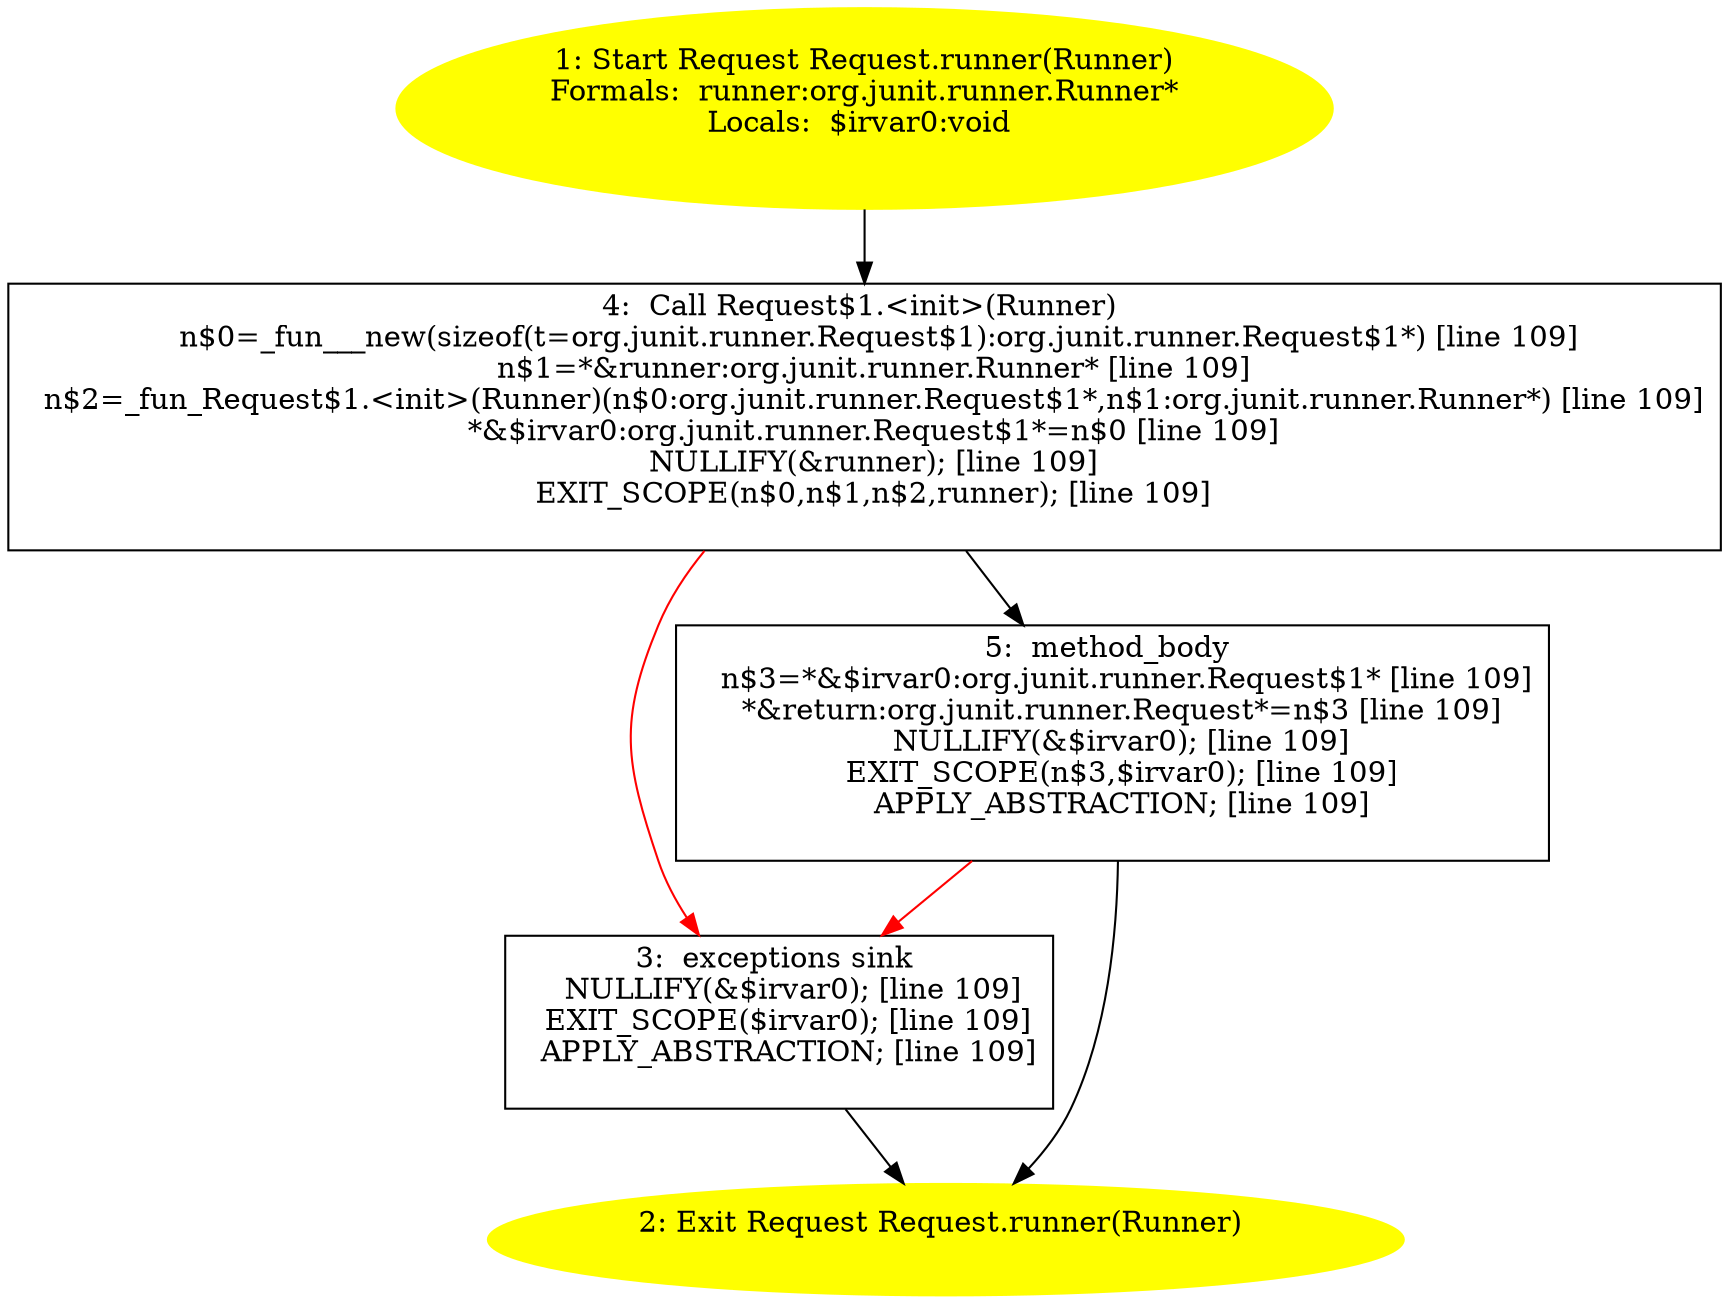 /* @generated */
digraph cfg {
"org.junit.runner.Request.runner(org.junit.runner.Runner):org.junit.runner.Request.28bde5c6ff49c5f836c68a501896d3f1_1" [label="1: Start Request Request.runner(Runner)\nFormals:  runner:org.junit.runner.Runner*\nLocals:  $irvar0:void \n  " color=yellow style=filled]
	

	 "org.junit.runner.Request.runner(org.junit.runner.Runner):org.junit.runner.Request.28bde5c6ff49c5f836c68a501896d3f1_1" -> "org.junit.runner.Request.runner(org.junit.runner.Runner):org.junit.runner.Request.28bde5c6ff49c5f836c68a501896d3f1_4" ;
"org.junit.runner.Request.runner(org.junit.runner.Runner):org.junit.runner.Request.28bde5c6ff49c5f836c68a501896d3f1_2" [label="2: Exit Request Request.runner(Runner) \n  " color=yellow style=filled]
	

"org.junit.runner.Request.runner(org.junit.runner.Runner):org.junit.runner.Request.28bde5c6ff49c5f836c68a501896d3f1_3" [label="3:  exceptions sink \n   NULLIFY(&$irvar0); [line 109]\n  EXIT_SCOPE($irvar0); [line 109]\n  APPLY_ABSTRACTION; [line 109]\n " shape="box"]
	

	 "org.junit.runner.Request.runner(org.junit.runner.Runner):org.junit.runner.Request.28bde5c6ff49c5f836c68a501896d3f1_3" -> "org.junit.runner.Request.runner(org.junit.runner.Runner):org.junit.runner.Request.28bde5c6ff49c5f836c68a501896d3f1_2" ;
"org.junit.runner.Request.runner(org.junit.runner.Runner):org.junit.runner.Request.28bde5c6ff49c5f836c68a501896d3f1_4" [label="4:  Call Request$1.<init>(Runner) \n   n$0=_fun___new(sizeof(t=org.junit.runner.Request$1):org.junit.runner.Request$1*) [line 109]\n  n$1=*&runner:org.junit.runner.Runner* [line 109]\n  n$2=_fun_Request$1.<init>(Runner)(n$0:org.junit.runner.Request$1*,n$1:org.junit.runner.Runner*) [line 109]\n  *&$irvar0:org.junit.runner.Request$1*=n$0 [line 109]\n  NULLIFY(&runner); [line 109]\n  EXIT_SCOPE(n$0,n$1,n$2,runner); [line 109]\n " shape="box"]
	

	 "org.junit.runner.Request.runner(org.junit.runner.Runner):org.junit.runner.Request.28bde5c6ff49c5f836c68a501896d3f1_4" -> "org.junit.runner.Request.runner(org.junit.runner.Runner):org.junit.runner.Request.28bde5c6ff49c5f836c68a501896d3f1_5" ;
	 "org.junit.runner.Request.runner(org.junit.runner.Runner):org.junit.runner.Request.28bde5c6ff49c5f836c68a501896d3f1_4" -> "org.junit.runner.Request.runner(org.junit.runner.Runner):org.junit.runner.Request.28bde5c6ff49c5f836c68a501896d3f1_3" [color="red" ];
"org.junit.runner.Request.runner(org.junit.runner.Runner):org.junit.runner.Request.28bde5c6ff49c5f836c68a501896d3f1_5" [label="5:  method_body \n   n$3=*&$irvar0:org.junit.runner.Request$1* [line 109]\n  *&return:org.junit.runner.Request*=n$3 [line 109]\n  NULLIFY(&$irvar0); [line 109]\n  EXIT_SCOPE(n$3,$irvar0); [line 109]\n  APPLY_ABSTRACTION; [line 109]\n " shape="box"]
	

	 "org.junit.runner.Request.runner(org.junit.runner.Runner):org.junit.runner.Request.28bde5c6ff49c5f836c68a501896d3f1_5" -> "org.junit.runner.Request.runner(org.junit.runner.Runner):org.junit.runner.Request.28bde5c6ff49c5f836c68a501896d3f1_2" ;
	 "org.junit.runner.Request.runner(org.junit.runner.Runner):org.junit.runner.Request.28bde5c6ff49c5f836c68a501896d3f1_5" -> "org.junit.runner.Request.runner(org.junit.runner.Runner):org.junit.runner.Request.28bde5c6ff49c5f836c68a501896d3f1_3" [color="red" ];
}
